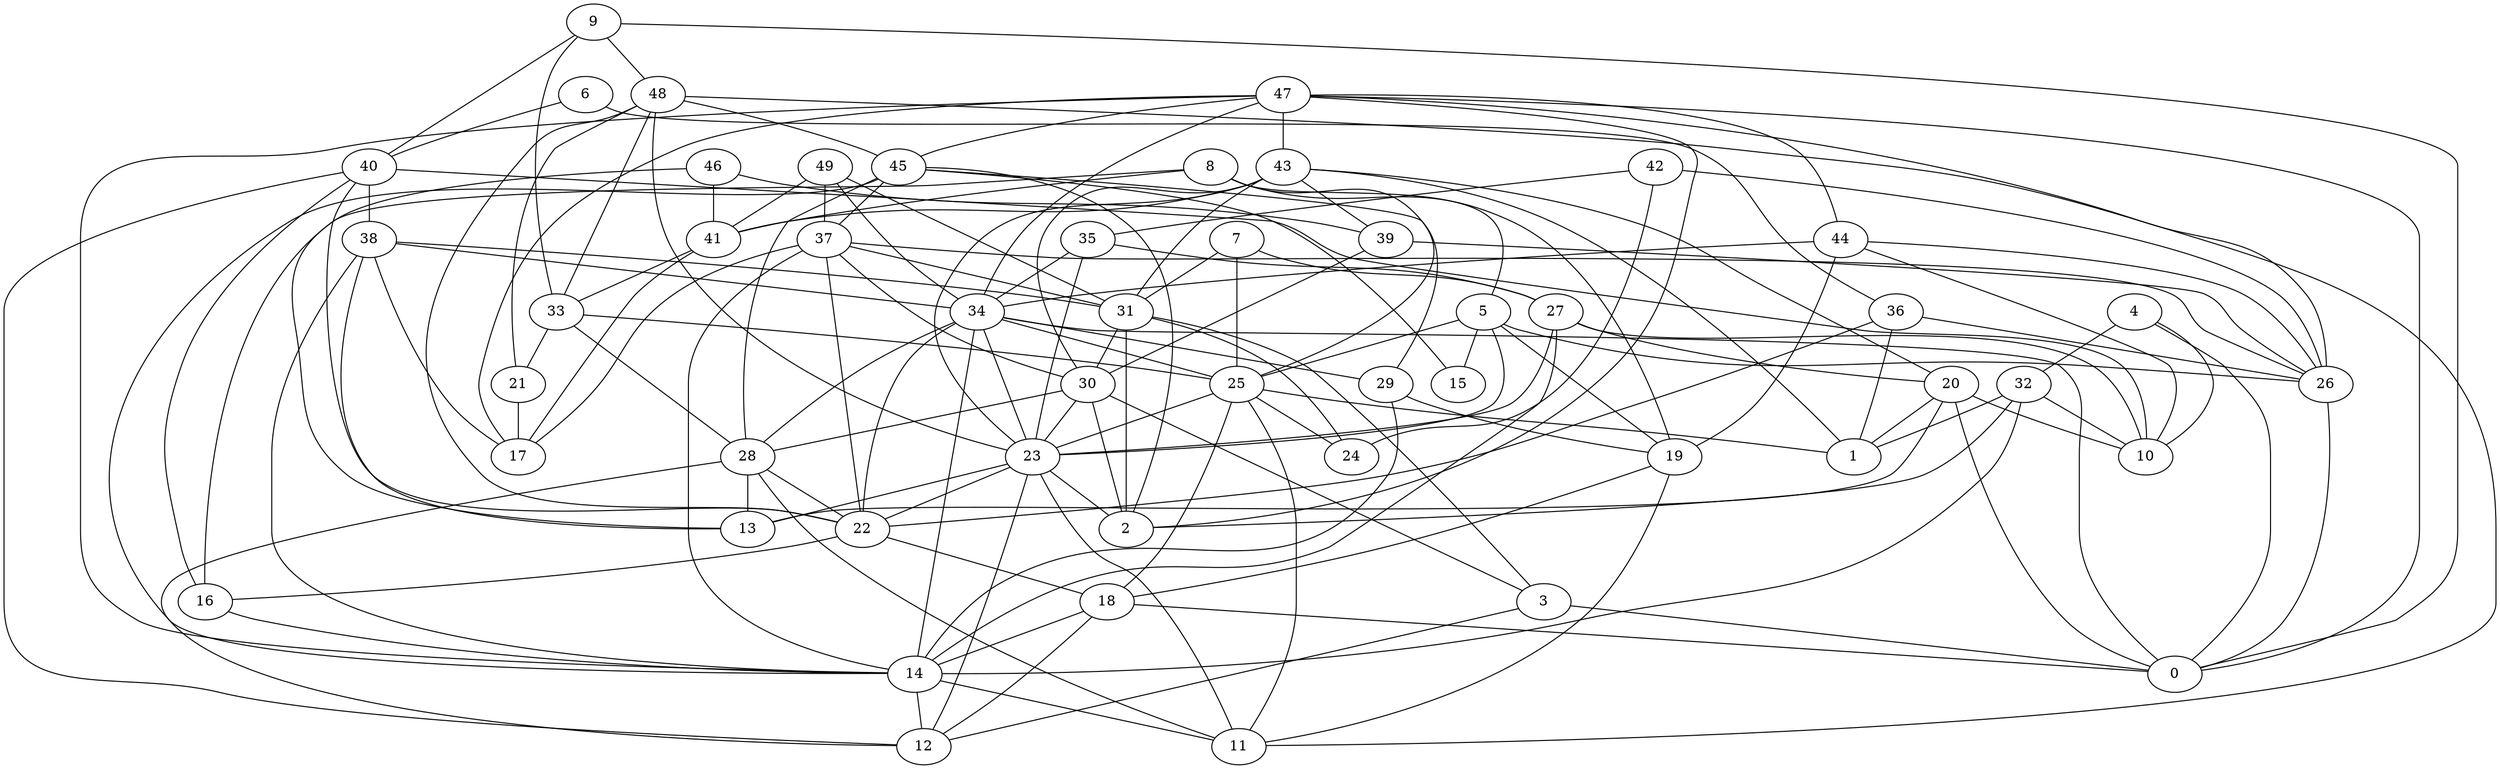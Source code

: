 digraph GG_graph {

subgraph G_graph {
edge [color = black]
"44" -> "26" [dir = none]
"44" -> "10" [dir = none]
"9" -> "33" [dir = none]
"9" -> "40" [dir = none]
"33" -> "21" [dir = none]
"33" -> "28" [dir = none]
"48" -> "33" [dir = none]
"48" -> "45" [dir = none]
"48" -> "11" [dir = none]
"48" -> "21" [dir = none]
"48" -> "23" [dir = none]
"48" -> "22" [dir = none]
"49" -> "34" [dir = none]
"49" -> "31" [dir = none]
"42" -> "24" [dir = none]
"42" -> "35" [dir = none]
"42" -> "26" [dir = none]
"32" -> "1" [dir = none]
"32" -> "10" [dir = none]
"26" -> "0" [dir = none]
"37" -> "31" [dir = none]
"37" -> "17" [dir = none]
"37" -> "22" [dir = none]
"37" -> "30" [dir = none]
"37" -> "26" [dir = none]
"6" -> "36" [dir = none]
"6" -> "40" [dir = none]
"30" -> "3" [dir = none]
"30" -> "23" [dir = none]
"30" -> "28" [dir = none]
"30" -> "2" [dir = none]
"45" -> "15" [dir = none]
"45" -> "28" [dir = none]
"45" -> "14" [dir = none]
"45" -> "2" [dir = none]
"23" -> "2" [dir = none]
"23" -> "13" [dir = none]
"38" -> "14" [dir = none]
"38" -> "34" [dir = none]
"38" -> "31" [dir = none]
"8" -> "19" [dir = none]
"8" -> "16" [dir = none]
"8" -> "25" [dir = none]
"8" -> "5" [dir = none]
"8" -> "41" [dir = none]
"5" -> "23" [dir = none]
"5" -> "25" [dir = none]
"5" -> "15" [dir = none]
"5" -> "19" [dir = none]
"46" -> "39" [dir = none]
"46" -> "41" [dir = none]
"28" -> "11" [dir = none]
"28" -> "12" [dir = none]
"28" -> "13" [dir = none]
"41" -> "17" [dir = none]
"7" -> "25" [dir = none]
"7" -> "31" [dir = none]
"29" -> "19" [dir = none]
"20" -> "13" [dir = none]
"20" -> "10" [dir = none]
"20" -> "0" [dir = none]
"31" -> "2" [dir = none]
"31" -> "3" [dir = none]
"31" -> "24" [dir = none]
"27" -> "10" [dir = none]
"27" -> "14" [dir = none]
"27" -> "20" [dir = none]
"35" -> "34" [dir = none]
"35" -> "27" [dir = none]
"40" -> "22" [dir = none]
"40" -> "12" [dir = none]
"40" -> "10" [dir = none]
"22" -> "16" [dir = none]
"4" -> "32" [dir = none]
"4" -> "10" [dir = none]
"18" -> "14" [dir = none]
"25" -> "11" [dir = none]
"25" -> "23" [dir = none]
"25" -> "18" [dir = none]
"25" -> "1" [dir = none]
"43" -> "1" [dir = none]
"43" -> "39" [dir = none]
"36" -> "26" [dir = none]
"36" -> "22" [dir = none]
"39" -> "26" [dir = none]
"39" -> "30" [dir = none]
"47" -> "43" [dir = none]
"47" -> "0" [dir = none]
"47" -> "34" [dir = none]
"47" -> "17" [dir = none]
"14" -> "12" [dir = none]
"14" -> "11" [dir = none]
"34" -> "29" [dir = none]
"34" -> "0" [dir = none]
"34" -> "22" [dir = none]
"34" -> "23" [dir = none]
"34" -> "25" [dir = none]
"34" -> "28" [dir = none]
"19" -> "11" [dir = none]
"16" -> "14" [dir = none]
"47" -> "44" [dir = none]
"45" -> "29" [dir = none]
"43" -> "20" [dir = none]
"22" -> "18" [dir = none]
"49" -> "41" [dir = none]
"47" -> "2" [dir = none]
"46" -> "13" [dir = none]
"29" -> "14" [dir = none]
"47" -> "45" [dir = none]
"4" -> "0" [dir = none]
"44" -> "34" [dir = none]
"47" -> "14" [dir = none]
"40" -> "38" [dir = none]
"3" -> "0" [dir = none]
"35" -> "23" [dir = none]
"20" -> "1" [dir = none]
"43" -> "30" [dir = none]
"43" -> "31" [dir = none]
"33" -> "25" [dir = none]
"31" -> "30" [dir = none]
"43" -> "23" [dir = none]
"40" -> "16" [dir = none]
"5" -> "26" [dir = none]
"3" -> "12" [dir = none]
"34" -> "14" [dir = none]
"23" -> "22" [dir = none]
"23" -> "11" [dir = none]
"38" -> "17" [dir = none]
"44" -> "19" [dir = none]
"18" -> "0" [dir = none]
"23" -> "12" [dir = none]
"41" -> "33" [dir = none]
"21" -> "17" [dir = none]
"32" -> "2" [dir = none]
"19" -> "18" [dir = none]
"36" -> "1" [dir = none]
"9" -> "0" [dir = none]
"9" -> "48" [dir = none]
"45" -> "37" [dir = none]
"7" -> "27" [dir = none]
"32" -> "14" [dir = none]
"49" -> "37" [dir = none]
"38" -> "13" [dir = none]
"47" -> "26" [dir = none]
"28" -> "22" [dir = none]
"43" -> "41" [dir = none]
"37" -> "14" [dir = none]
"27" -> "23" [dir = none]
"18" -> "12" [dir = none]
"25" -> "24" [dir = none]
}

}
